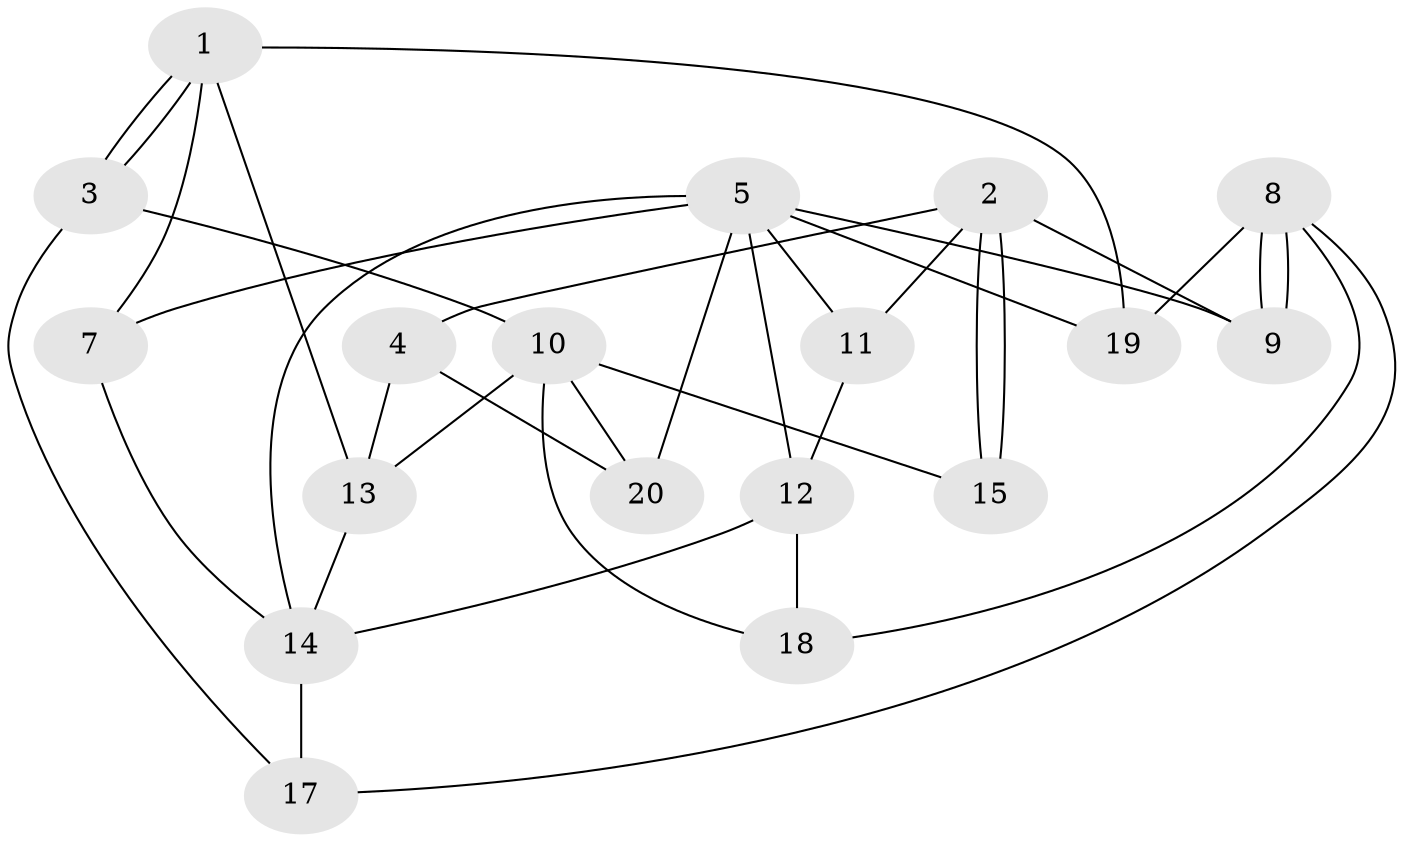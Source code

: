 // Generated by graph-tools (version 1.1) at 2025/46/02/15/25 05:46:28]
// undirected, 18 vertices, 36 edges
graph export_dot {
graph [start="1"]
  node [color=gray90,style=filled];
  1;
  2 [super="+6"];
  3;
  4;
  5;
  7;
  8 [super="+16"];
  9;
  10 [super="+6"];
  11;
  12;
  13;
  14 [super="+16"];
  15;
  17;
  18;
  19;
  20;
  1 -- 3;
  1 -- 3;
  1 -- 13;
  1 -- 7;
  1 -- 19;
  2 -- 9;
  2 -- 15;
  2 -- 15;
  2 -- 4;
  2 -- 11;
  3 -- 10;
  3 -- 17;
  4 -- 20;
  4 -- 13;
  5 -- 14;
  5 -- 11;
  5 -- 7;
  5 -- 9;
  5 -- 12;
  5 -- 19;
  5 -- 20;
  7 -- 14;
  8 -- 19;
  8 -- 9;
  8 -- 9;
  8 -- 17;
  8 -- 18;
  10 -- 18;
  10 -- 13;
  10 -- 15;
  10 -- 20;
  11 -- 12;
  12 -- 14;
  12 -- 18;
  13 -- 14;
  14 -- 17;
}
